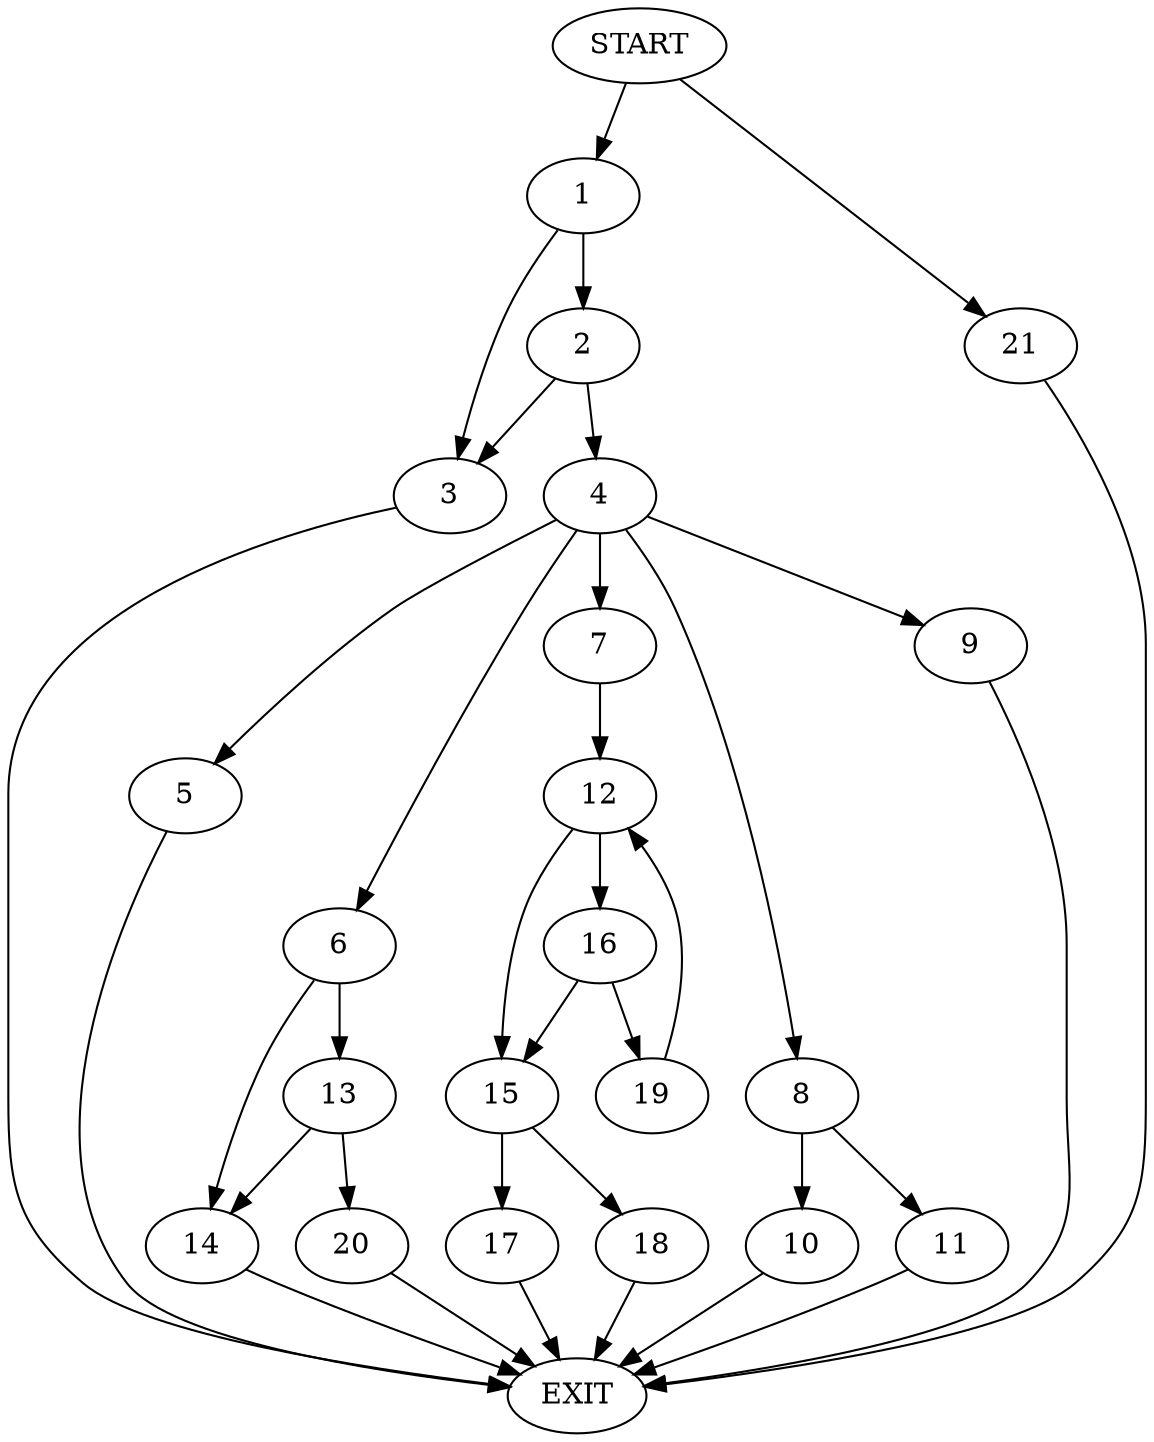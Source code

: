 digraph {
0 [label="START"]
22 [label="EXIT"]
0 -> 1
1 -> 2
1 -> 3
2 -> 3
2 -> 4
3 -> 22
4 -> 5
4 -> 6
4 -> 7
4 -> 8
4 -> 9
8 -> 10
8 -> 11
7 -> 12
6 -> 13
6 -> 14
5 -> 22
9 -> 22
11 -> 22
10 -> 22
12 -> 15
12 -> 16
15 -> 17
15 -> 18
16 -> 19
16 -> 15
19 -> 12
18 -> 22
17 -> 22
14 -> 22
13 -> 20
13 -> 14
20 -> 22
0 -> 21
21 -> 22
}
